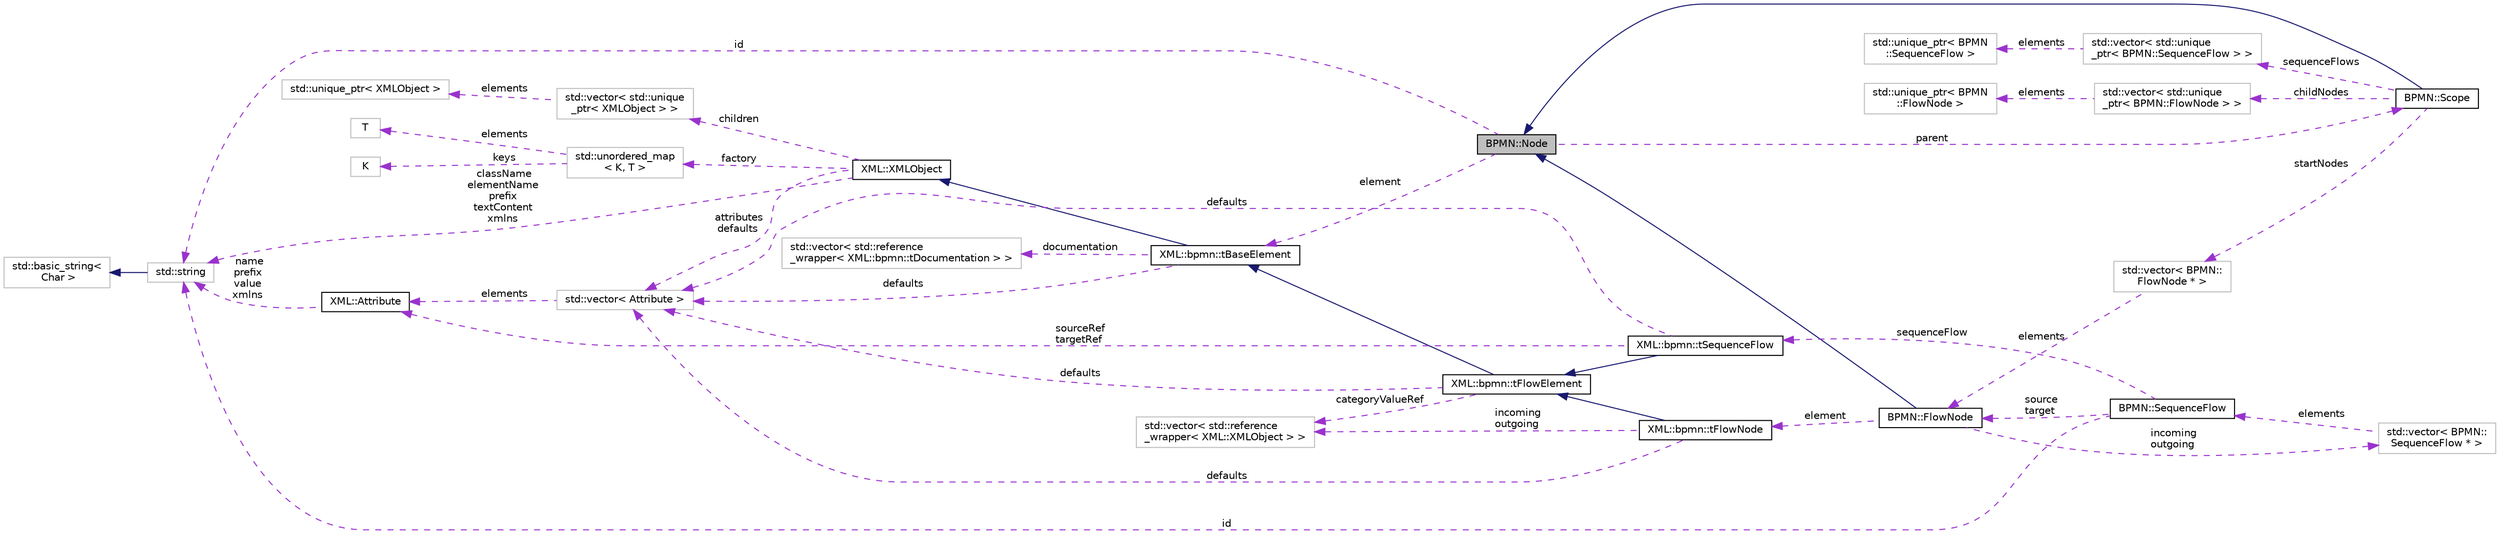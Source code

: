 digraph "BPMN::Node"
{
 // LATEX_PDF_SIZE
  edge [fontname="Helvetica",fontsize="10",labelfontname="Helvetica",labelfontsize="10"];
  node [fontname="Helvetica",fontsize="10",shape=record];
  rankdir="LR";
  Node1 [label="BPMN::Node",height=0.2,width=0.4,color="black", fillcolor="grey75", style="filled", fontcolor="black",tooltip="Represents a node in a BPMN process."];
  Node2 -> Node1 [dir="back",color="darkorchid3",fontsize="10",style="dashed",label=" element" ,fontname="Helvetica"];
  Node2 [label="XML::bpmn::tBaseElement",height=0.2,width=0.4,color="black", fillcolor="white", style="filled",URL="$classXML_1_1bpmn_1_1tBaseElement.html",tooltip=" "];
  Node3 -> Node2 [dir="back",color="midnightblue",fontsize="10",style="solid",fontname="Helvetica"];
  Node3 [label="XML::XMLObject",height=0.2,width=0.4,color="black", fillcolor="white", style="filled",URL="$classXML_1_1XMLObject.html",tooltip=" "];
  Node4 -> Node3 [dir="back",color="darkorchid3",fontsize="10",style="dashed",label=" attributes\ndefaults" ,fontname="Helvetica"];
  Node4 [label="std::vector\< Attribute \>",height=0.2,width=0.4,color="grey75", fillcolor="white", style="filled",tooltip=" "];
  Node5 -> Node4 [dir="back",color="darkorchid3",fontsize="10",style="dashed",label=" elements" ,fontname="Helvetica"];
  Node5 [label="XML::Attribute",height=0.2,width=0.4,color="black", fillcolor="white", style="filled",URL="$structXML_1_1Attribute.html",tooltip=" "];
  Node6 -> Node5 [dir="back",color="darkorchid3",fontsize="10",style="dashed",label=" name\nprefix\nvalue\nxmlns" ,fontname="Helvetica"];
  Node6 [label="std::string",height=0.2,width=0.4,color="grey75", fillcolor="white", style="filled",tooltip=" "];
  Node7 -> Node6 [dir="back",color="midnightblue",fontsize="10",style="solid",fontname="Helvetica"];
  Node7 [label="std::basic_string\<\l Char \>",height=0.2,width=0.4,color="grey75", fillcolor="white", style="filled",tooltip=" "];
  Node6 -> Node3 [dir="back",color="darkorchid3",fontsize="10",style="dashed",label=" className\nelementName\nprefix\ntextContent\nxmlns" ,fontname="Helvetica"];
  Node8 -> Node3 [dir="back",color="darkorchid3",fontsize="10",style="dashed",label=" children" ,fontname="Helvetica"];
  Node8 [label="std::vector\< std::unique\l_ptr\< XMLObject \> \>",height=0.2,width=0.4,color="grey75", fillcolor="white", style="filled",tooltip=" "];
  Node9 -> Node8 [dir="back",color="darkorchid3",fontsize="10",style="dashed",label=" elements" ,fontname="Helvetica"];
  Node9 [label="std::unique_ptr\< XMLObject \>",height=0.2,width=0.4,color="grey75", fillcolor="white", style="filled",tooltip=" "];
  Node10 -> Node3 [dir="back",color="darkorchid3",fontsize="10",style="dashed",label=" factory" ,fontname="Helvetica"];
  Node10 [label="std::unordered_map\l\< K, T \>",height=0.2,width=0.4,color="grey75", fillcolor="white", style="filled",tooltip=" "];
  Node11 -> Node10 [dir="back",color="darkorchid3",fontsize="10",style="dashed",label=" keys" ,fontname="Helvetica"];
  Node11 [label="K",height=0.2,width=0.4,color="grey75", fillcolor="white", style="filled",tooltip=" "];
  Node12 -> Node10 [dir="back",color="darkorchid3",fontsize="10",style="dashed",label=" elements" ,fontname="Helvetica"];
  Node12 [label="T",height=0.2,width=0.4,color="grey75", fillcolor="white", style="filled",tooltip=" "];
  Node13 -> Node2 [dir="back",color="darkorchid3",fontsize="10",style="dashed",label=" documentation" ,fontname="Helvetica"];
  Node13 [label="std::vector\< std::reference\l_wrapper\< XML::bpmn::tDocumentation \> \>",height=0.2,width=0.4,color="grey75", fillcolor="white", style="filled",tooltip=" "];
  Node4 -> Node2 [dir="back",color="darkorchid3",fontsize="10",style="dashed",label=" defaults" ,fontname="Helvetica"];
  Node14 -> Node1 [dir="back",color="darkorchid3",fontsize="10",style="dashed",label=" parent" ,fontname="Helvetica"];
  Node14 [label="BPMN::Scope",height=0.2,width=0.4,color="black", fillcolor="white", style="filled",URL="$classBPMN_1_1Scope.html",tooltip=" "];
  Node1 -> Node14 [dir="back",color="midnightblue",fontsize="10",style="solid",fontname="Helvetica"];
  Node15 -> Node14 [dir="back",color="darkorchid3",fontsize="10",style="dashed",label=" childNodes" ,fontname="Helvetica"];
  Node15 [label="std::vector\< std::unique\l_ptr\< BPMN::FlowNode \> \>",height=0.2,width=0.4,color="grey75", fillcolor="white", style="filled",tooltip=" "];
  Node16 -> Node15 [dir="back",color="darkorchid3",fontsize="10",style="dashed",label=" elements" ,fontname="Helvetica"];
  Node16 [label="std::unique_ptr\< BPMN\l::FlowNode \>",height=0.2,width=0.4,color="grey75", fillcolor="white", style="filled",tooltip=" "];
  Node17 -> Node14 [dir="back",color="darkorchid3",fontsize="10",style="dashed",label=" startNodes" ,fontname="Helvetica"];
  Node17 [label="std::vector\< BPMN::\lFlowNode * \>",height=0.2,width=0.4,color="grey75", fillcolor="white", style="filled",tooltip=" "];
  Node18 -> Node17 [dir="back",color="darkorchid3",fontsize="10",style="dashed",label=" elements" ,fontname="Helvetica"];
  Node18 [label="BPMN::FlowNode",height=0.2,width=0.4,color="black", fillcolor="white", style="filled",URL="$classBPMN_1_1FlowNode.html",tooltip=" "];
  Node1 -> Node18 [dir="back",color="midnightblue",fontsize="10",style="solid",fontname="Helvetica"];
  Node19 -> Node18 [dir="back",color="darkorchid3",fontsize="10",style="dashed",label=" incoming\noutgoing" ,fontname="Helvetica"];
  Node19 [label="std::vector\< BPMN::\lSequenceFlow * \>",height=0.2,width=0.4,color="grey75", fillcolor="white", style="filled",tooltip=" "];
  Node20 -> Node19 [dir="back",color="darkorchid3",fontsize="10",style="dashed",label=" elements" ,fontname="Helvetica"];
  Node20 [label="BPMN::SequenceFlow",height=0.2,width=0.4,color="black", fillcolor="white", style="filled",URL="$classBPMN_1_1SequenceFlow.html",tooltip="Represents a sequence flow in a BPMN process."];
  Node18 -> Node20 [dir="back",color="darkorchid3",fontsize="10",style="dashed",label=" source\ntarget" ,fontname="Helvetica"];
  Node21 -> Node20 [dir="back",color="darkorchid3",fontsize="10",style="dashed",label=" sequenceFlow" ,fontname="Helvetica"];
  Node21 [label="XML::bpmn::tSequenceFlow",height=0.2,width=0.4,color="black", fillcolor="white", style="filled",URL="$classXML_1_1bpmn_1_1tSequenceFlow.html",tooltip=" "];
  Node22 -> Node21 [dir="back",color="midnightblue",fontsize="10",style="solid",fontname="Helvetica"];
  Node22 [label="XML::bpmn::tFlowElement",height=0.2,width=0.4,color="black", fillcolor="white", style="filled",URL="$classXML_1_1bpmn_1_1tFlowElement.html",tooltip=" "];
  Node2 -> Node22 [dir="back",color="midnightblue",fontsize="10",style="solid",fontname="Helvetica"];
  Node4 -> Node22 [dir="back",color="darkorchid3",fontsize="10",style="dashed",label=" defaults" ,fontname="Helvetica"];
  Node23 -> Node22 [dir="back",color="darkorchid3",fontsize="10",style="dashed",label=" categoryValueRef" ,fontname="Helvetica"];
  Node23 [label="std::vector\< std::reference\l_wrapper\< XML::XMLObject \> \>",height=0.2,width=0.4,color="grey75", fillcolor="white", style="filled",tooltip=" "];
  Node5 -> Node21 [dir="back",color="darkorchid3",fontsize="10",style="dashed",label=" sourceRef\ntargetRef" ,fontname="Helvetica"];
  Node4 -> Node21 [dir="back",color="darkorchid3",fontsize="10",style="dashed",label=" defaults" ,fontname="Helvetica"];
  Node6 -> Node20 [dir="back",color="darkorchid3",fontsize="10",style="dashed",label=" id" ,fontname="Helvetica"];
  Node24 -> Node18 [dir="back",color="darkorchid3",fontsize="10",style="dashed",label=" element" ,fontname="Helvetica"];
  Node24 [label="XML::bpmn::tFlowNode",height=0.2,width=0.4,color="black", fillcolor="white", style="filled",URL="$classXML_1_1bpmn_1_1tFlowNode.html",tooltip=" "];
  Node22 -> Node24 [dir="back",color="midnightblue",fontsize="10",style="solid",fontname="Helvetica"];
  Node4 -> Node24 [dir="back",color="darkorchid3",fontsize="10",style="dashed",label=" defaults" ,fontname="Helvetica"];
  Node23 -> Node24 [dir="back",color="darkorchid3",fontsize="10",style="dashed",label=" incoming\noutgoing" ,fontname="Helvetica"];
  Node25 -> Node14 [dir="back",color="darkorchid3",fontsize="10",style="dashed",label=" sequenceFlows" ,fontname="Helvetica"];
  Node25 [label="std::vector\< std::unique\l_ptr\< BPMN::SequenceFlow \> \>",height=0.2,width=0.4,color="grey75", fillcolor="white", style="filled",tooltip=" "];
  Node26 -> Node25 [dir="back",color="darkorchid3",fontsize="10",style="dashed",label=" elements" ,fontname="Helvetica"];
  Node26 [label="std::unique_ptr\< BPMN\l::SequenceFlow \>",height=0.2,width=0.4,color="grey75", fillcolor="white", style="filled",tooltip=" "];
  Node6 -> Node1 [dir="back",color="darkorchid3",fontsize="10",style="dashed",label=" id" ,fontname="Helvetica"];
}

